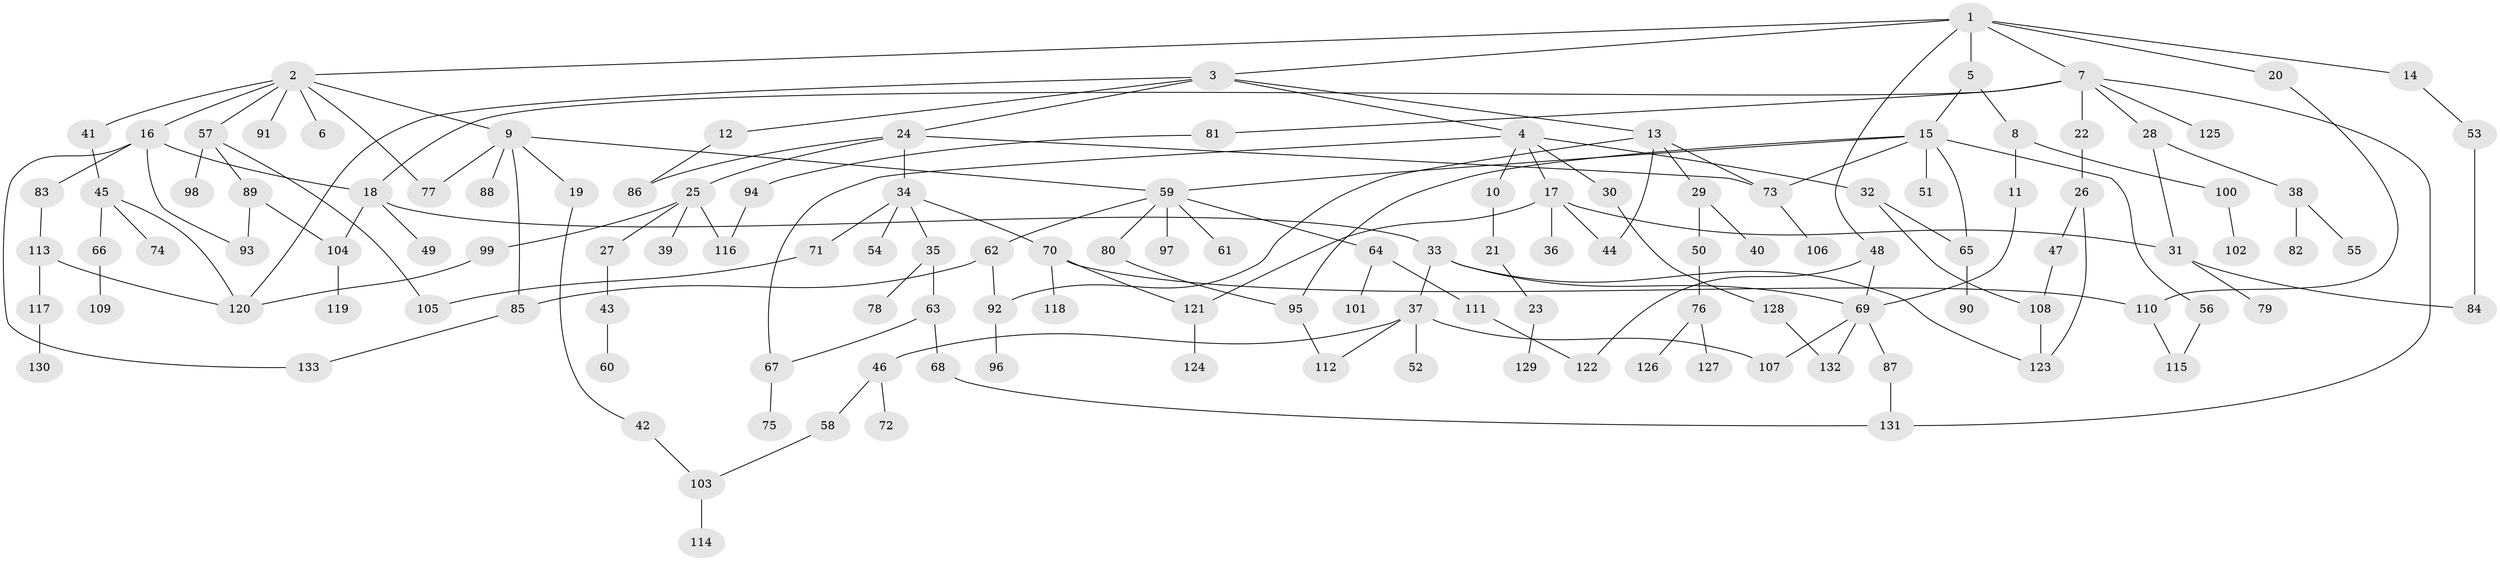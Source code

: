 // coarse degree distribution, {5: 0.05970149253731343, 8: 0.014925373134328358, 7: 0.029850746268656716, 3: 0.22388059701492538, 6: 0.05970149253731343, 2: 0.34328358208955223, 4: 0.13432835820895522, 1: 0.13432835820895522}
// Generated by graph-tools (version 1.1) at 2025/48/03/04/25 22:48:40]
// undirected, 133 vertices, 169 edges
graph export_dot {
  node [color=gray90,style=filled];
  1;
  2;
  3;
  4;
  5;
  6;
  7;
  8;
  9;
  10;
  11;
  12;
  13;
  14;
  15;
  16;
  17;
  18;
  19;
  20;
  21;
  22;
  23;
  24;
  25;
  26;
  27;
  28;
  29;
  30;
  31;
  32;
  33;
  34;
  35;
  36;
  37;
  38;
  39;
  40;
  41;
  42;
  43;
  44;
  45;
  46;
  47;
  48;
  49;
  50;
  51;
  52;
  53;
  54;
  55;
  56;
  57;
  58;
  59;
  60;
  61;
  62;
  63;
  64;
  65;
  66;
  67;
  68;
  69;
  70;
  71;
  72;
  73;
  74;
  75;
  76;
  77;
  78;
  79;
  80;
  81;
  82;
  83;
  84;
  85;
  86;
  87;
  88;
  89;
  90;
  91;
  92;
  93;
  94;
  95;
  96;
  97;
  98;
  99;
  100;
  101;
  102;
  103;
  104;
  105;
  106;
  107;
  108;
  109;
  110;
  111;
  112;
  113;
  114;
  115;
  116;
  117;
  118;
  119;
  120;
  121;
  122;
  123;
  124;
  125;
  126;
  127;
  128;
  129;
  130;
  131;
  132;
  133;
  1 -- 2;
  1 -- 3;
  1 -- 5;
  1 -- 7;
  1 -- 14;
  1 -- 20;
  1 -- 48;
  2 -- 6;
  2 -- 9;
  2 -- 16;
  2 -- 41;
  2 -- 57;
  2 -- 77;
  2 -- 91;
  3 -- 4;
  3 -- 12;
  3 -- 13;
  3 -- 24;
  3 -- 120;
  4 -- 10;
  4 -- 17;
  4 -- 30;
  4 -- 32;
  4 -- 67;
  5 -- 8;
  5 -- 15;
  7 -- 22;
  7 -- 28;
  7 -- 81;
  7 -- 125;
  7 -- 131;
  7 -- 18;
  8 -- 11;
  8 -- 100;
  9 -- 19;
  9 -- 59;
  9 -- 85;
  9 -- 88;
  9 -- 77;
  10 -- 21;
  11 -- 69;
  12 -- 86;
  13 -- 29;
  13 -- 73;
  13 -- 44;
  13 -- 92;
  14 -- 53;
  15 -- 51;
  15 -- 56;
  15 -- 65;
  15 -- 73;
  15 -- 95;
  15 -- 59;
  16 -- 18;
  16 -- 83;
  16 -- 133;
  16 -- 93;
  17 -- 31;
  17 -- 36;
  17 -- 44;
  17 -- 121;
  18 -- 33;
  18 -- 49;
  18 -- 104;
  19 -- 42;
  20 -- 110;
  21 -- 23;
  22 -- 26;
  23 -- 129;
  24 -- 25;
  24 -- 34;
  24 -- 86;
  24 -- 73;
  25 -- 27;
  25 -- 39;
  25 -- 99;
  25 -- 116;
  26 -- 47;
  26 -- 123;
  27 -- 43;
  28 -- 38;
  28 -- 31;
  29 -- 40;
  29 -- 50;
  30 -- 128;
  31 -- 79;
  31 -- 84;
  32 -- 108;
  32 -- 65;
  33 -- 37;
  33 -- 69;
  33 -- 123;
  34 -- 35;
  34 -- 54;
  34 -- 70;
  34 -- 71;
  35 -- 63;
  35 -- 78;
  37 -- 46;
  37 -- 52;
  37 -- 112;
  37 -- 107;
  38 -- 55;
  38 -- 82;
  41 -- 45;
  42 -- 103;
  43 -- 60;
  45 -- 66;
  45 -- 74;
  45 -- 120;
  46 -- 58;
  46 -- 72;
  47 -- 108;
  48 -- 122;
  48 -- 69;
  50 -- 76;
  53 -- 84;
  56 -- 115;
  57 -- 89;
  57 -- 98;
  57 -- 105;
  58 -- 103;
  59 -- 61;
  59 -- 62;
  59 -- 64;
  59 -- 80;
  59 -- 97;
  62 -- 92;
  62 -- 85;
  63 -- 68;
  63 -- 67;
  64 -- 101;
  64 -- 111;
  65 -- 90;
  66 -- 109;
  67 -- 75;
  68 -- 131;
  69 -- 87;
  69 -- 107;
  69 -- 132;
  70 -- 118;
  70 -- 121;
  70 -- 110;
  71 -- 105;
  73 -- 106;
  76 -- 126;
  76 -- 127;
  80 -- 95;
  81 -- 94;
  83 -- 113;
  85 -- 133;
  87 -- 131;
  89 -- 93;
  89 -- 104;
  92 -- 96;
  94 -- 116;
  95 -- 112;
  99 -- 120;
  100 -- 102;
  103 -- 114;
  104 -- 119;
  108 -- 123;
  110 -- 115;
  111 -- 122;
  113 -- 117;
  113 -- 120;
  117 -- 130;
  121 -- 124;
  128 -- 132;
}
